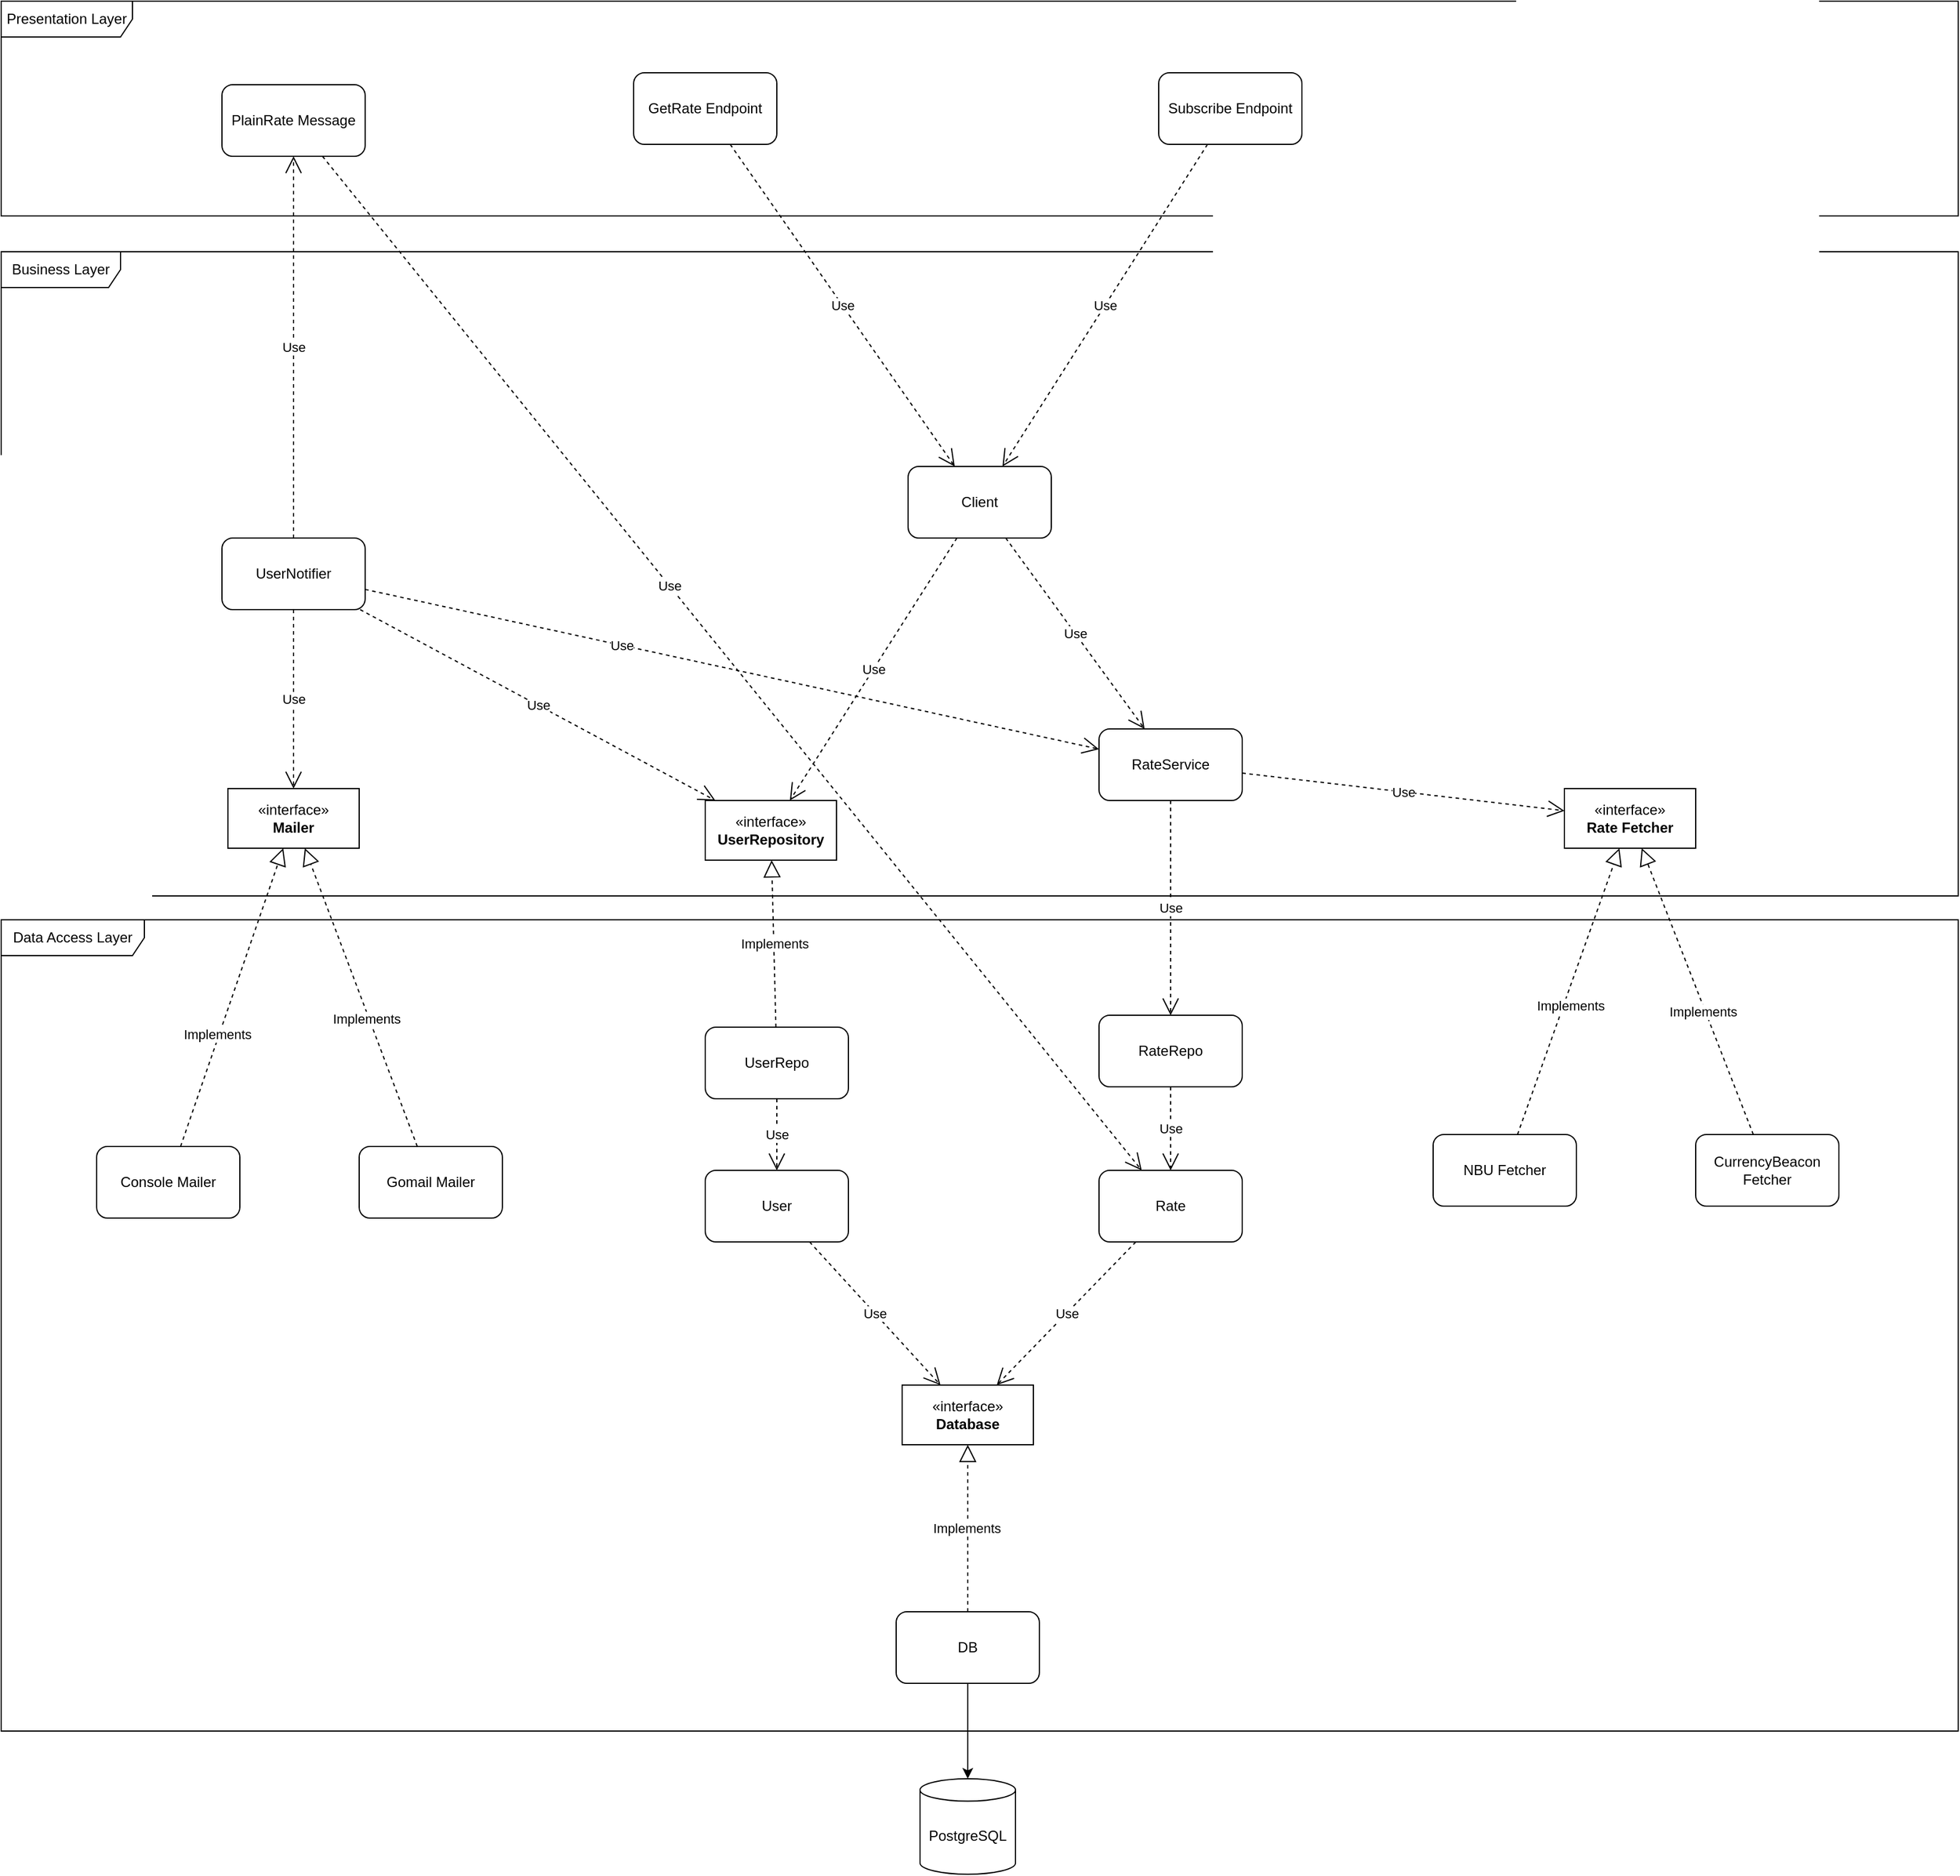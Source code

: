 <mxfile version="24.6.1" type="device">
  <diagram name="Сторінка-1" id="tB7PiRfuKLUJpTNlLays">
    <mxGraphModel dx="3667" dy="2822" grid="1" gridSize="10" guides="1" tooltips="1" connect="1" arrows="1" fold="1" page="1" pageScale="1" pageWidth="827" pageHeight="1169" math="0" shadow="0">
      <root>
        <mxCell id="0" />
        <mxCell id="1" parent="0" />
        <mxCell id="6nSQLXRdRfF7bbyieyoj-21" value="Rate" style="rounded=1;whiteSpace=wrap;html=1;" vertex="1" parent="1">
          <mxGeometry x="540" y="930" width="120" height="60" as="geometry" />
        </mxCell>
        <mxCell id="6nSQLXRdRfF7bbyieyoj-22" value="User" style="rounded=1;whiteSpace=wrap;html=1;" vertex="1" parent="1">
          <mxGeometry x="210" y="930" width="120" height="60" as="geometry" />
        </mxCell>
        <mxCell id="6nSQLXRdRfF7bbyieyoj-25" value="Data Access Layer" style="shape=umlFrame;whiteSpace=wrap;html=1;pointerEvents=0;width=120;height=30;" vertex="1" parent="1">
          <mxGeometry x="-380" y="720" width="1640" height="680" as="geometry" />
        </mxCell>
        <mxCell id="6nSQLXRdRfF7bbyieyoj-26" value="Business Layer" style="shape=umlFrame;whiteSpace=wrap;html=1;pointerEvents=0;width=100;height=30;" vertex="1" parent="1">
          <mxGeometry x="-380" y="160" width="1640" height="540" as="geometry" />
        </mxCell>
        <mxCell id="6nSQLXRdRfF7bbyieyoj-27" value="PostgreSQL" style="shape=cylinder3;whiteSpace=wrap;html=1;boundedLbl=1;backgroundOutline=1;size=9.4;" vertex="1" parent="1">
          <mxGeometry x="390" y="1440" width="80" height="80" as="geometry" />
        </mxCell>
        <mxCell id="6nSQLXRdRfF7bbyieyoj-28" value="UserRepo" style="rounded=1;whiteSpace=wrap;html=1;" vertex="1" parent="1">
          <mxGeometry x="210" y="810" width="120" height="60" as="geometry" />
        </mxCell>
        <mxCell id="6nSQLXRdRfF7bbyieyoj-29" value="RateRepo" style="rounded=1;whiteSpace=wrap;html=1;" vertex="1" parent="1">
          <mxGeometry x="540" y="800" width="120" height="60" as="geometry" />
        </mxCell>
        <mxCell id="6nSQLXRdRfF7bbyieyoj-34" value="NBU Fetcher" style="rounded=1;whiteSpace=wrap;html=1;" vertex="1" parent="1">
          <mxGeometry x="820" y="900" width="120" height="60" as="geometry" />
        </mxCell>
        <mxCell id="6nSQLXRdRfF7bbyieyoj-35" value="CurrencyBeacon Fetcher" style="rounded=1;whiteSpace=wrap;html=1;" vertex="1" parent="1">
          <mxGeometry x="1040" y="900" width="120" height="60" as="geometry" />
        </mxCell>
        <mxCell id="6nSQLXRdRfF7bbyieyoj-36" value="RateService" style="rounded=1;whiteSpace=wrap;html=1;" vertex="1" parent="1">
          <mxGeometry x="540" y="560" width="120" height="60" as="geometry" />
        </mxCell>
        <mxCell id="6nSQLXRdRfF7bbyieyoj-42" value="Presentation Layer" style="shape=umlFrame;whiteSpace=wrap;html=1;pointerEvents=0;width=110;height=30;" vertex="1" parent="1">
          <mxGeometry x="-380" y="-50" width="1640" height="180" as="geometry" />
        </mxCell>
        <mxCell id="6nSQLXRdRfF7bbyieyoj-12" value="GetRate Endpoint" style="rounded=1;whiteSpace=wrap;html=1;" vertex="1" parent="1">
          <mxGeometry x="150" y="10" width="120" height="60" as="geometry" />
        </mxCell>
        <mxCell id="6nSQLXRdRfF7bbyieyoj-13" value="Subscribe Endpoint" style="rounded=1;whiteSpace=wrap;html=1;" vertex="1" parent="1">
          <mxGeometry x="590" y="10" width="120" height="60" as="geometry" />
        </mxCell>
        <mxCell id="6nSQLXRdRfF7bbyieyoj-45" value="User&lt;span style=&quot;background-color: initial;&quot;&gt;Notifier&lt;/span&gt;" style="rounded=1;whiteSpace=wrap;html=1;" vertex="1" parent="1">
          <mxGeometry x="-195" y="400" width="120" height="60" as="geometry" />
        </mxCell>
        <mxCell id="6nSQLXRdRfF7bbyieyoj-48" value="" style="endArrow=block;dashed=1;endFill=0;endSize=12;html=1;rounded=0;" edge="1" parent="1" source="6nSQLXRdRfF7bbyieyoj-34" target="6nSQLXRdRfF7bbyieyoj-50">
          <mxGeometry width="160" relative="1" as="geometry">
            <mxPoint x="530" y="600" as="sourcePoint" />
            <mxPoint x="964.615" y="830" as="targetPoint" />
          </mxGeometry>
        </mxCell>
        <mxCell id="6nSQLXRdRfF7bbyieyoj-82" value="Implements" style="edgeLabel;html=1;align=center;verticalAlign=middle;resizable=0;points=[];" vertex="1" connectable="0" parent="6nSQLXRdRfF7bbyieyoj-48">
          <mxGeometry x="-0.087" y="-5" relative="1" as="geometry">
            <mxPoint as="offset" />
          </mxGeometry>
        </mxCell>
        <mxCell id="6nSQLXRdRfF7bbyieyoj-49" value="" style="endArrow=block;dashed=1;endFill=0;endSize=12;html=1;rounded=0;" edge="1" parent="1" source="6nSQLXRdRfF7bbyieyoj-35" target="6nSQLXRdRfF7bbyieyoj-50">
          <mxGeometry width="160" relative="1" as="geometry">
            <mxPoint x="915" y="910" as="sourcePoint" />
            <mxPoint x="1015.385" y="830" as="targetPoint" />
          </mxGeometry>
        </mxCell>
        <mxCell id="6nSQLXRdRfF7bbyieyoj-83" value="Implements" style="edgeLabel;html=1;align=center;verticalAlign=middle;resizable=0;points=[];" vertex="1" connectable="0" parent="6nSQLXRdRfF7bbyieyoj-49">
          <mxGeometry x="-0.126" y="3" relative="1" as="geometry">
            <mxPoint x="1" as="offset" />
          </mxGeometry>
        </mxCell>
        <mxCell id="6nSQLXRdRfF7bbyieyoj-50" value="«interface»&lt;br&gt;&lt;b&gt;Rate Fetcher&lt;/b&gt;" style="html=1;whiteSpace=wrap;" vertex="1" parent="1">
          <mxGeometry x="930" y="610" width="110" height="50" as="geometry" />
        </mxCell>
        <mxCell id="6nSQLXRdRfF7bbyieyoj-51" value="«interface»&lt;br&gt;&lt;b&gt;Mailer&lt;/b&gt;" style="html=1;whiteSpace=wrap;" vertex="1" parent="1">
          <mxGeometry x="-190" y="610" width="110" height="50" as="geometry" />
        </mxCell>
        <mxCell id="6nSQLXRdRfF7bbyieyoj-52" value="Console Mailer" style="rounded=1;whiteSpace=wrap;html=1;" vertex="1" parent="1">
          <mxGeometry x="-300" y="910" width="120" height="60" as="geometry" />
        </mxCell>
        <mxCell id="6nSQLXRdRfF7bbyieyoj-53" value="Gomail Mailer" style="rounded=1;whiteSpace=wrap;html=1;" vertex="1" parent="1">
          <mxGeometry x="-80" y="910" width="120" height="60" as="geometry" />
        </mxCell>
        <mxCell id="6nSQLXRdRfF7bbyieyoj-54" value="" style="endArrow=block;dashed=1;endFill=0;endSize=12;html=1;rounded=0;" edge="1" parent="1" source="6nSQLXRdRfF7bbyieyoj-52" target="6nSQLXRdRfF7bbyieyoj-51">
          <mxGeometry width="160" relative="1" as="geometry">
            <mxPoint x="230" y="600" as="sourcePoint" />
            <mxPoint x="390" y="600" as="targetPoint" />
          </mxGeometry>
        </mxCell>
        <mxCell id="6nSQLXRdRfF7bbyieyoj-81" value="Implements" style="edgeLabel;html=1;align=center;verticalAlign=middle;resizable=0;points=[];" vertex="1" connectable="0" parent="6nSQLXRdRfF7bbyieyoj-54">
          <mxGeometry x="-0.239" y="2" relative="1" as="geometry">
            <mxPoint y="1" as="offset" />
          </mxGeometry>
        </mxCell>
        <mxCell id="6nSQLXRdRfF7bbyieyoj-55" value="" style="endArrow=block;dashed=1;endFill=0;endSize=12;html=1;rounded=0;" edge="1" parent="1" source="6nSQLXRdRfF7bbyieyoj-53" target="6nSQLXRdRfF7bbyieyoj-51">
          <mxGeometry width="160" relative="1" as="geometry">
            <mxPoint x="230" y="600" as="sourcePoint" />
            <mxPoint x="390" y="600" as="targetPoint" />
          </mxGeometry>
        </mxCell>
        <mxCell id="6nSQLXRdRfF7bbyieyoj-80" value="Implements" style="edgeLabel;html=1;align=center;verticalAlign=middle;resizable=0;points=[];" vertex="1" connectable="0" parent="6nSQLXRdRfF7bbyieyoj-55">
          <mxGeometry x="-0.134" y="2" relative="1" as="geometry">
            <mxPoint as="offset" />
          </mxGeometry>
        </mxCell>
        <mxCell id="6nSQLXRdRfF7bbyieyoj-64" value="DB" style="rounded=1;whiteSpace=wrap;html=1;" vertex="1" parent="1">
          <mxGeometry x="370" y="1300" width="120" height="60" as="geometry" />
        </mxCell>
        <mxCell id="6nSQLXRdRfF7bbyieyoj-65" value="" style="endArrow=classic;html=1;rounded=0;" edge="1" parent="1" source="6nSQLXRdRfF7bbyieyoj-64" target="6nSQLXRdRfF7bbyieyoj-27">
          <mxGeometry width="50" height="50" relative="1" as="geometry">
            <mxPoint x="430" y="1330" as="sourcePoint" />
            <mxPoint x="480" y="1280" as="targetPoint" />
          </mxGeometry>
        </mxCell>
        <mxCell id="6nSQLXRdRfF7bbyieyoj-68" value="PlainRate Message" style="rounded=1;whiteSpace=wrap;html=1;" vertex="1" parent="1">
          <mxGeometry x="-195" y="20" width="120" height="60" as="geometry" />
        </mxCell>
        <mxCell id="6nSQLXRdRfF7bbyieyoj-71" value="Client" style="rounded=1;whiteSpace=wrap;html=1;" vertex="1" parent="1">
          <mxGeometry x="380" y="340" width="120" height="60" as="geometry" />
        </mxCell>
        <mxCell id="6nSQLXRdRfF7bbyieyoj-78" value="Use" style="endArrow=open;endSize=12;dashed=1;html=1;rounded=0;" edge="1" parent="1" source="6nSQLXRdRfF7bbyieyoj-36" target="6nSQLXRdRfF7bbyieyoj-50">
          <mxGeometry width="160" relative="1" as="geometry">
            <mxPoint x="390" y="440" as="sourcePoint" />
            <mxPoint x="550" y="440" as="targetPoint" />
          </mxGeometry>
        </mxCell>
        <mxCell id="6nSQLXRdRfF7bbyieyoj-79" value="Use" style="endArrow=open;endSize=12;dashed=1;html=1;rounded=0;" edge="1" parent="1" source="6nSQLXRdRfF7bbyieyoj-45" target="6nSQLXRdRfF7bbyieyoj-51">
          <mxGeometry width="160" relative="1" as="geometry">
            <mxPoint x="390" y="440" as="sourcePoint" />
            <mxPoint x="550" y="440" as="targetPoint" />
          </mxGeometry>
        </mxCell>
        <mxCell id="6nSQLXRdRfF7bbyieyoj-84" value="Use" style="endArrow=open;endSize=12;dashed=1;html=1;rounded=0;" edge="1" parent="1" source="6nSQLXRdRfF7bbyieyoj-45" target="6nSQLXRdRfF7bbyieyoj-86">
          <mxGeometry width="160" relative="1" as="geometry">
            <mxPoint x="50" y="570" as="sourcePoint" />
            <mxPoint x="210" y="570" as="targetPoint" />
          </mxGeometry>
        </mxCell>
        <mxCell id="6nSQLXRdRfF7bbyieyoj-85" value="Use" style="endArrow=open;endSize=12;dashed=1;html=1;rounded=0;" edge="1" parent="1" source="6nSQLXRdRfF7bbyieyoj-68" target="6nSQLXRdRfF7bbyieyoj-21">
          <mxGeometry x="-0.153" width="160" relative="1" as="geometry">
            <mxPoint x="390" y="440" as="sourcePoint" />
            <mxPoint x="550" y="440" as="targetPoint" />
            <mxPoint as="offset" />
          </mxGeometry>
        </mxCell>
        <mxCell id="6nSQLXRdRfF7bbyieyoj-86" value="«interface»&lt;br&gt;&lt;b&gt;UserRepository&lt;/b&gt;" style="html=1;whiteSpace=wrap;" vertex="1" parent="1">
          <mxGeometry x="210" y="620" width="110" height="50" as="geometry" />
        </mxCell>
        <mxCell id="6nSQLXRdRfF7bbyieyoj-87" value="" style="endArrow=block;dashed=1;endFill=0;endSize=12;html=1;rounded=0;" edge="1" parent="1" source="6nSQLXRdRfF7bbyieyoj-28" target="6nSQLXRdRfF7bbyieyoj-86">
          <mxGeometry width="160" relative="1" as="geometry">
            <mxPoint x="370" y="740" as="sourcePoint" />
            <mxPoint x="530" y="740" as="targetPoint" />
          </mxGeometry>
        </mxCell>
        <mxCell id="6nSQLXRdRfF7bbyieyoj-88" value="Implements" style="edgeLabel;html=1;align=center;verticalAlign=middle;resizable=0;points=[];" vertex="1" connectable="0" parent="6nSQLXRdRfF7bbyieyoj-87">
          <mxGeometry x="0.009" relative="1" as="geometry">
            <mxPoint as="offset" />
          </mxGeometry>
        </mxCell>
        <mxCell id="6nSQLXRdRfF7bbyieyoj-89" value="Use" style="endArrow=open;endSize=12;dashed=1;html=1;rounded=0;" edge="1" parent="1" source="6nSQLXRdRfF7bbyieyoj-36" target="6nSQLXRdRfF7bbyieyoj-29">
          <mxGeometry width="160" relative="1" as="geometry">
            <mxPoint x="370" y="740" as="sourcePoint" />
            <mxPoint x="530" y="740" as="targetPoint" />
          </mxGeometry>
        </mxCell>
        <mxCell id="6nSQLXRdRfF7bbyieyoj-90" value="Use" style="endArrow=open;endSize=12;dashed=1;html=1;rounded=0;" edge="1" parent="1" source="6nSQLXRdRfF7bbyieyoj-71" target="6nSQLXRdRfF7bbyieyoj-86">
          <mxGeometry width="160" relative="1" as="geometry">
            <mxPoint x="370" y="640" as="sourcePoint" />
            <mxPoint x="530" y="640" as="targetPoint" />
          </mxGeometry>
        </mxCell>
        <mxCell id="6nSQLXRdRfF7bbyieyoj-91" value="Use" style="endArrow=open;endSize=12;dashed=1;html=1;rounded=0;" edge="1" parent="1" source="6nSQLXRdRfF7bbyieyoj-13" target="6nSQLXRdRfF7bbyieyoj-71">
          <mxGeometry width="160" relative="1" as="geometry">
            <mxPoint x="370" y="340" as="sourcePoint" />
            <mxPoint x="530" y="340" as="targetPoint" />
          </mxGeometry>
        </mxCell>
        <mxCell id="6nSQLXRdRfF7bbyieyoj-92" value="Use" style="endArrow=open;endSize=12;dashed=1;html=1;rounded=0;" edge="1" parent="1" source="6nSQLXRdRfF7bbyieyoj-12" target="6nSQLXRdRfF7bbyieyoj-71">
          <mxGeometry width="160" relative="1" as="geometry">
            <mxPoint x="370" y="340" as="sourcePoint" />
            <mxPoint x="530" y="340" as="targetPoint" />
          </mxGeometry>
        </mxCell>
        <mxCell id="6nSQLXRdRfF7bbyieyoj-93" value="Use" style="endArrow=open;endSize=12;dashed=1;html=1;rounded=0;" edge="1" parent="1" source="6nSQLXRdRfF7bbyieyoj-45" target="6nSQLXRdRfF7bbyieyoj-68">
          <mxGeometry width="160" relative="1" as="geometry">
            <mxPoint x="370" y="340" as="sourcePoint" />
            <mxPoint x="530" y="340" as="targetPoint" />
          </mxGeometry>
        </mxCell>
        <mxCell id="6nSQLXRdRfF7bbyieyoj-94" value="Use" style="endArrow=open;endSize=12;dashed=1;html=1;rounded=0;" edge="1" parent="1" source="6nSQLXRdRfF7bbyieyoj-71" target="6nSQLXRdRfF7bbyieyoj-36">
          <mxGeometry width="160" relative="1" as="geometry">
            <mxPoint x="370" y="540" as="sourcePoint" />
            <mxPoint x="530" y="540" as="targetPoint" />
          </mxGeometry>
        </mxCell>
        <mxCell id="6nSQLXRdRfF7bbyieyoj-95" value="Use" style="endArrow=open;endSize=12;dashed=1;html=1;rounded=0;" edge="1" parent="1" source="6nSQLXRdRfF7bbyieyoj-45" target="6nSQLXRdRfF7bbyieyoj-36">
          <mxGeometry x="-0.301" width="160" relative="1" as="geometry">
            <mxPoint x="370" y="540" as="sourcePoint" />
            <mxPoint x="530" y="540" as="targetPoint" />
            <mxPoint as="offset" />
          </mxGeometry>
        </mxCell>
        <mxCell id="6nSQLXRdRfF7bbyieyoj-96" value="Use" style="endArrow=open;endSize=12;dashed=1;html=1;rounded=0;" edge="1" parent="1" source="6nSQLXRdRfF7bbyieyoj-29" target="6nSQLXRdRfF7bbyieyoj-21">
          <mxGeometry width="160" relative="1" as="geometry">
            <mxPoint x="370" y="740" as="sourcePoint" />
            <mxPoint x="530" y="740" as="targetPoint" />
          </mxGeometry>
        </mxCell>
        <mxCell id="6nSQLXRdRfF7bbyieyoj-97" value="Use" style="endArrow=open;endSize=12;dashed=1;html=1;rounded=0;" edge="1" parent="1" source="6nSQLXRdRfF7bbyieyoj-28" target="6nSQLXRdRfF7bbyieyoj-22">
          <mxGeometry width="160" relative="1" as="geometry">
            <mxPoint x="290" y="860" as="sourcePoint" />
            <mxPoint x="290" y="930" as="targetPoint" />
          </mxGeometry>
        </mxCell>
        <mxCell id="6nSQLXRdRfF7bbyieyoj-98" value="«interface»&lt;br&gt;&lt;b&gt;Database&lt;/b&gt;" style="html=1;whiteSpace=wrap;" vertex="1" parent="1">
          <mxGeometry x="375" y="1110" width="110" height="50" as="geometry" />
        </mxCell>
        <mxCell id="6nSQLXRdRfF7bbyieyoj-99" value="" style="endArrow=block;dashed=1;endFill=0;endSize=12;html=1;rounded=0;" edge="1" parent="1" source="6nSQLXRdRfF7bbyieyoj-64" target="6nSQLXRdRfF7bbyieyoj-98">
          <mxGeometry width="160" relative="1" as="geometry">
            <mxPoint x="370" y="1340" as="sourcePoint" />
            <mxPoint x="530" y="1340" as="targetPoint" />
          </mxGeometry>
        </mxCell>
        <mxCell id="6nSQLXRdRfF7bbyieyoj-100" value="Implements" style="edgeLabel;html=1;align=center;verticalAlign=middle;resizable=0;points=[];" vertex="1" connectable="0" parent="6nSQLXRdRfF7bbyieyoj-99">
          <mxGeometry x="0.009" y="1" relative="1" as="geometry">
            <mxPoint as="offset" />
          </mxGeometry>
        </mxCell>
        <mxCell id="6nSQLXRdRfF7bbyieyoj-101" value="Use" style="endArrow=open;endSize=12;dashed=1;html=1;rounded=0;" edge="1" parent="1" source="6nSQLXRdRfF7bbyieyoj-22" target="6nSQLXRdRfF7bbyieyoj-98">
          <mxGeometry width="160" relative="1" as="geometry">
            <mxPoint x="370" y="1340" as="sourcePoint" />
            <mxPoint x="530" y="1340" as="targetPoint" />
          </mxGeometry>
        </mxCell>
        <mxCell id="6nSQLXRdRfF7bbyieyoj-102" value="Use" style="endArrow=open;endSize=12;dashed=1;html=1;rounded=0;" edge="1" parent="1" source="6nSQLXRdRfF7bbyieyoj-21" target="6nSQLXRdRfF7bbyieyoj-98">
          <mxGeometry width="160" relative="1" as="geometry">
            <mxPoint x="370" y="1340" as="sourcePoint" />
            <mxPoint x="530" y="1340" as="targetPoint" />
          </mxGeometry>
        </mxCell>
      </root>
    </mxGraphModel>
  </diagram>
</mxfile>

